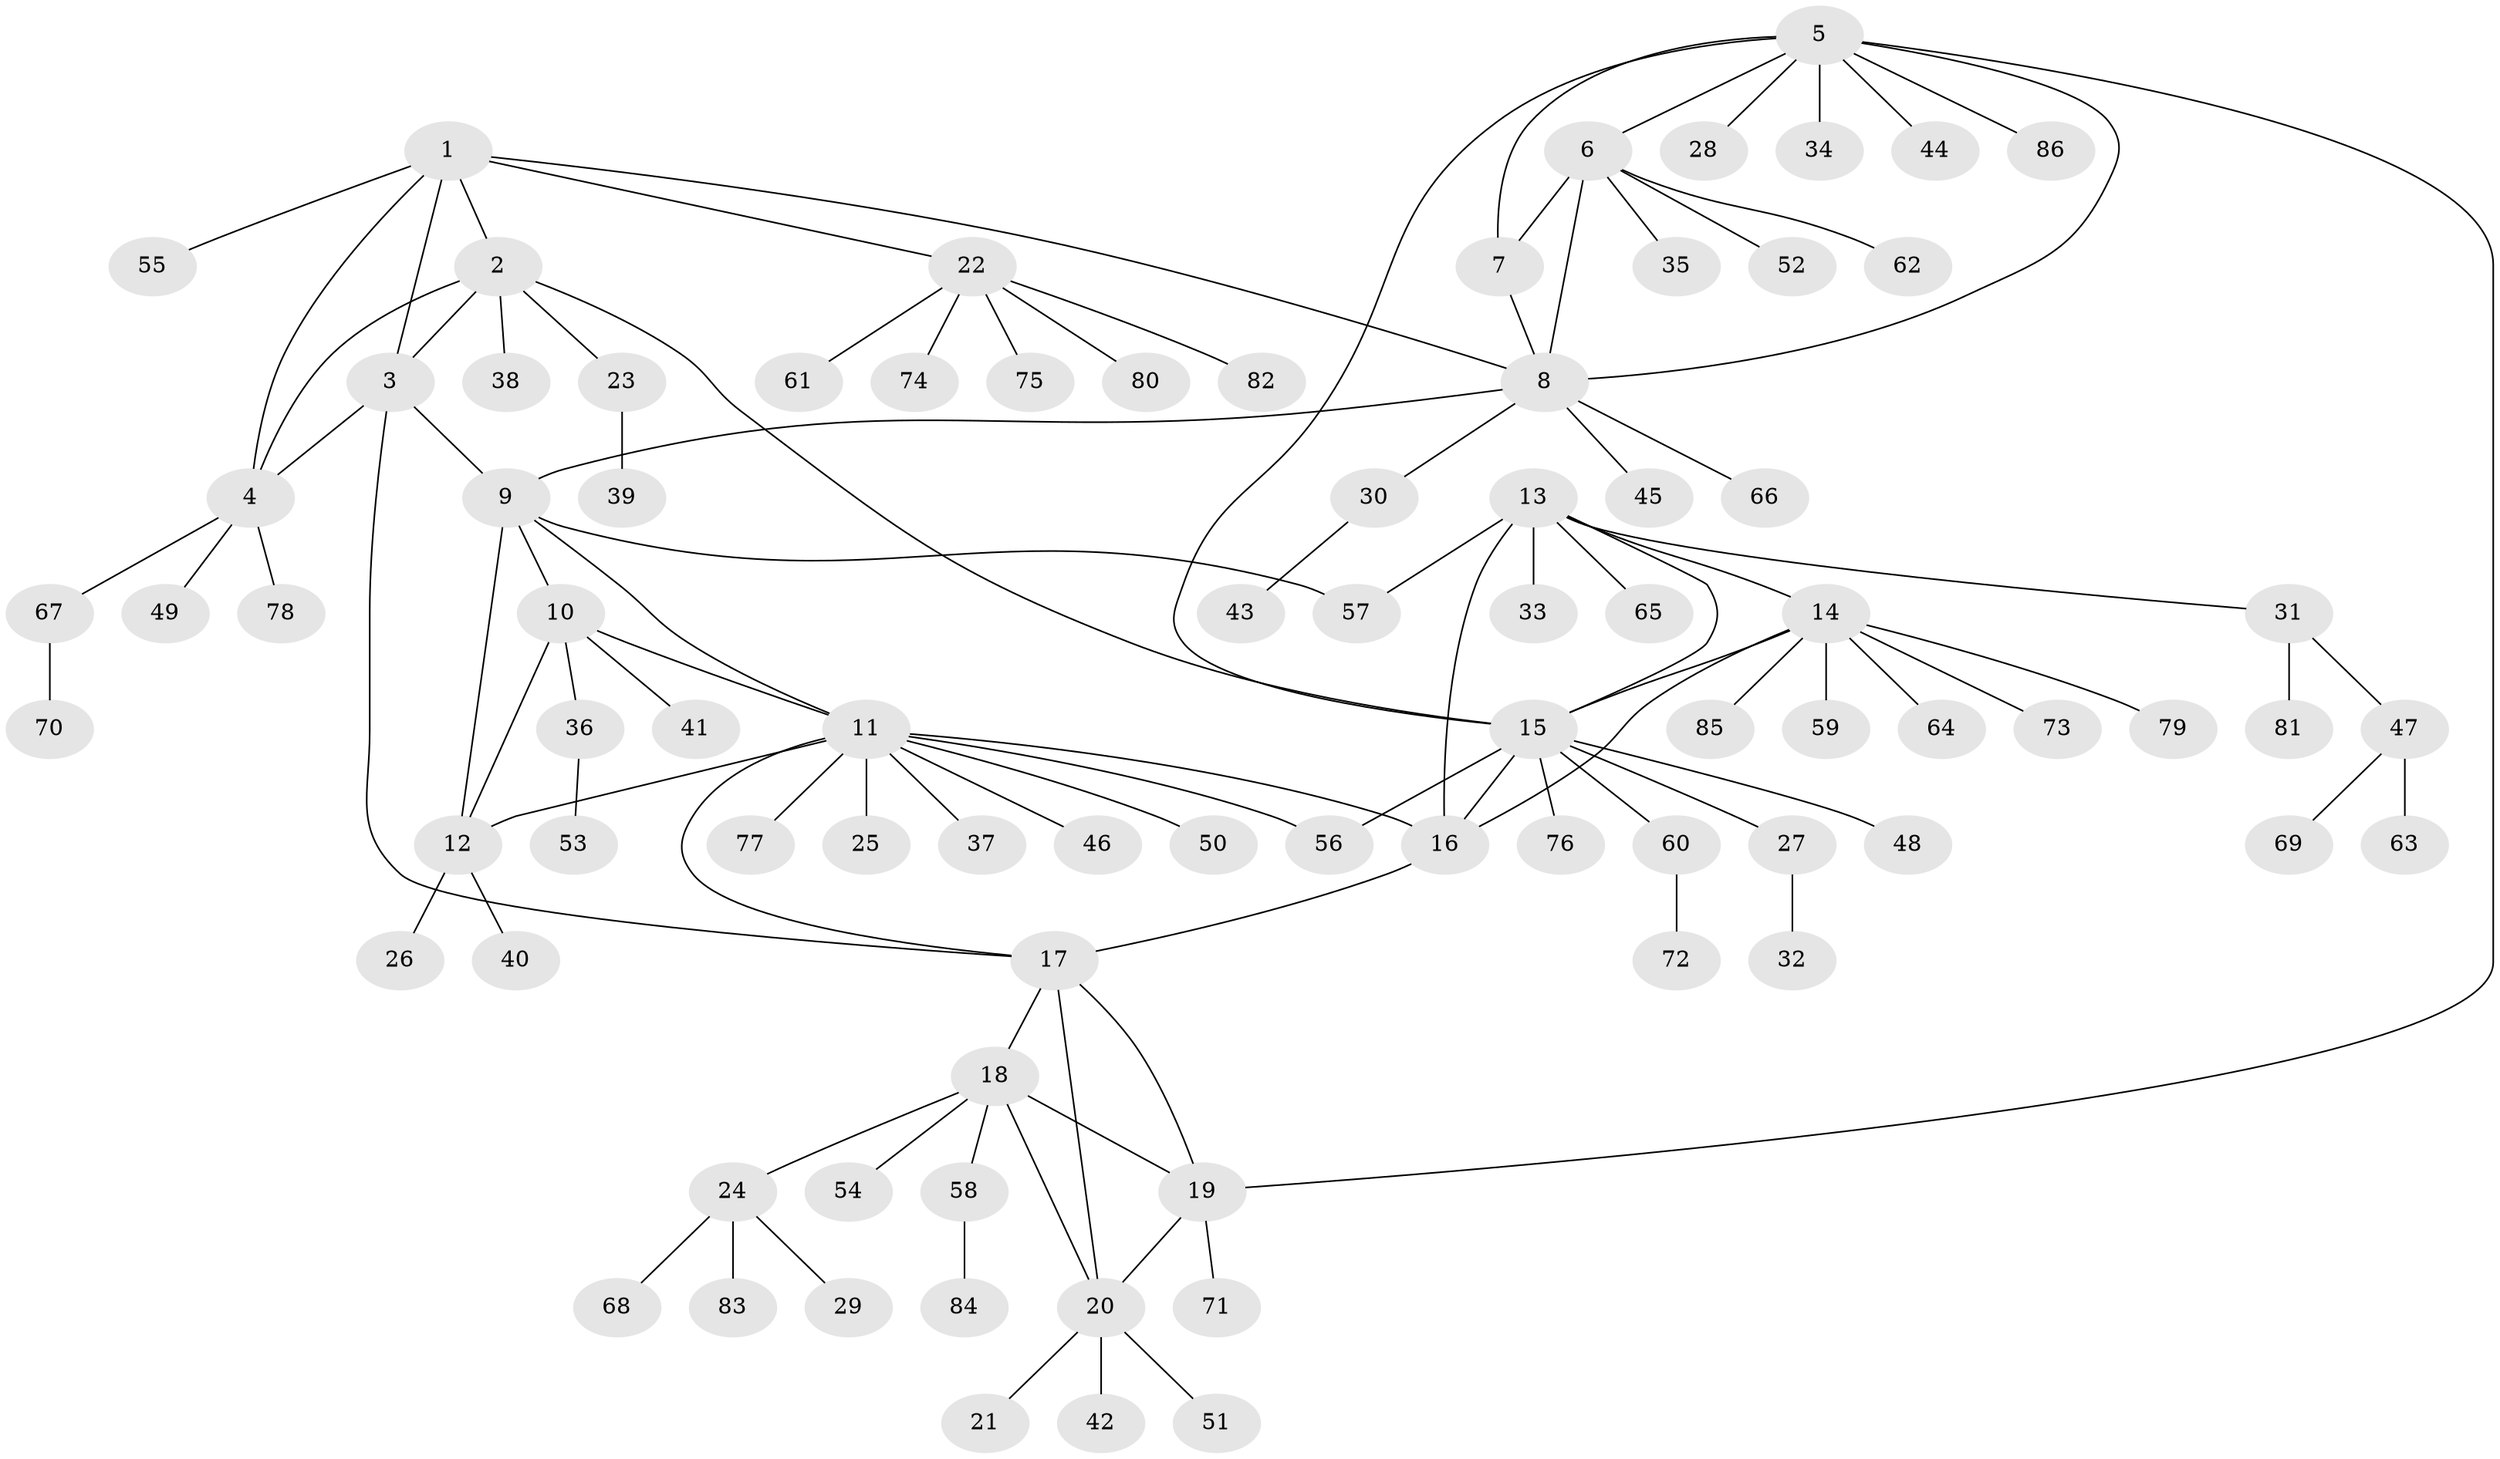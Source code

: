 // Generated by graph-tools (version 1.1) at 2025/55/03/09/25 04:55:03]
// undirected, 86 vertices, 108 edges
graph export_dot {
graph [start="1"]
  node [color=gray90,style=filled];
  1;
  2;
  3;
  4;
  5;
  6;
  7;
  8;
  9;
  10;
  11;
  12;
  13;
  14;
  15;
  16;
  17;
  18;
  19;
  20;
  21;
  22;
  23;
  24;
  25;
  26;
  27;
  28;
  29;
  30;
  31;
  32;
  33;
  34;
  35;
  36;
  37;
  38;
  39;
  40;
  41;
  42;
  43;
  44;
  45;
  46;
  47;
  48;
  49;
  50;
  51;
  52;
  53;
  54;
  55;
  56;
  57;
  58;
  59;
  60;
  61;
  62;
  63;
  64;
  65;
  66;
  67;
  68;
  69;
  70;
  71;
  72;
  73;
  74;
  75;
  76;
  77;
  78;
  79;
  80;
  81;
  82;
  83;
  84;
  85;
  86;
  1 -- 2;
  1 -- 3;
  1 -- 4;
  1 -- 8;
  1 -- 22;
  1 -- 55;
  2 -- 3;
  2 -- 4;
  2 -- 15;
  2 -- 23;
  2 -- 38;
  3 -- 4;
  3 -- 9;
  3 -- 17;
  4 -- 49;
  4 -- 67;
  4 -- 78;
  5 -- 6;
  5 -- 7;
  5 -- 8;
  5 -- 15;
  5 -- 19;
  5 -- 28;
  5 -- 34;
  5 -- 44;
  5 -- 86;
  6 -- 7;
  6 -- 8;
  6 -- 35;
  6 -- 52;
  6 -- 62;
  7 -- 8;
  8 -- 9;
  8 -- 30;
  8 -- 45;
  8 -- 66;
  9 -- 10;
  9 -- 11;
  9 -- 12;
  9 -- 57;
  10 -- 11;
  10 -- 12;
  10 -- 36;
  10 -- 41;
  11 -- 12;
  11 -- 16;
  11 -- 17;
  11 -- 25;
  11 -- 37;
  11 -- 46;
  11 -- 50;
  11 -- 56;
  11 -- 77;
  12 -- 26;
  12 -- 40;
  13 -- 14;
  13 -- 15;
  13 -- 16;
  13 -- 31;
  13 -- 33;
  13 -- 57;
  13 -- 65;
  14 -- 15;
  14 -- 16;
  14 -- 59;
  14 -- 64;
  14 -- 73;
  14 -- 79;
  14 -- 85;
  15 -- 16;
  15 -- 27;
  15 -- 48;
  15 -- 56;
  15 -- 60;
  15 -- 76;
  16 -- 17;
  17 -- 18;
  17 -- 19;
  17 -- 20;
  18 -- 19;
  18 -- 20;
  18 -- 24;
  18 -- 54;
  18 -- 58;
  19 -- 20;
  19 -- 71;
  20 -- 21;
  20 -- 42;
  20 -- 51;
  22 -- 61;
  22 -- 74;
  22 -- 75;
  22 -- 80;
  22 -- 82;
  23 -- 39;
  24 -- 29;
  24 -- 68;
  24 -- 83;
  27 -- 32;
  30 -- 43;
  31 -- 47;
  31 -- 81;
  36 -- 53;
  47 -- 63;
  47 -- 69;
  58 -- 84;
  60 -- 72;
  67 -- 70;
}
